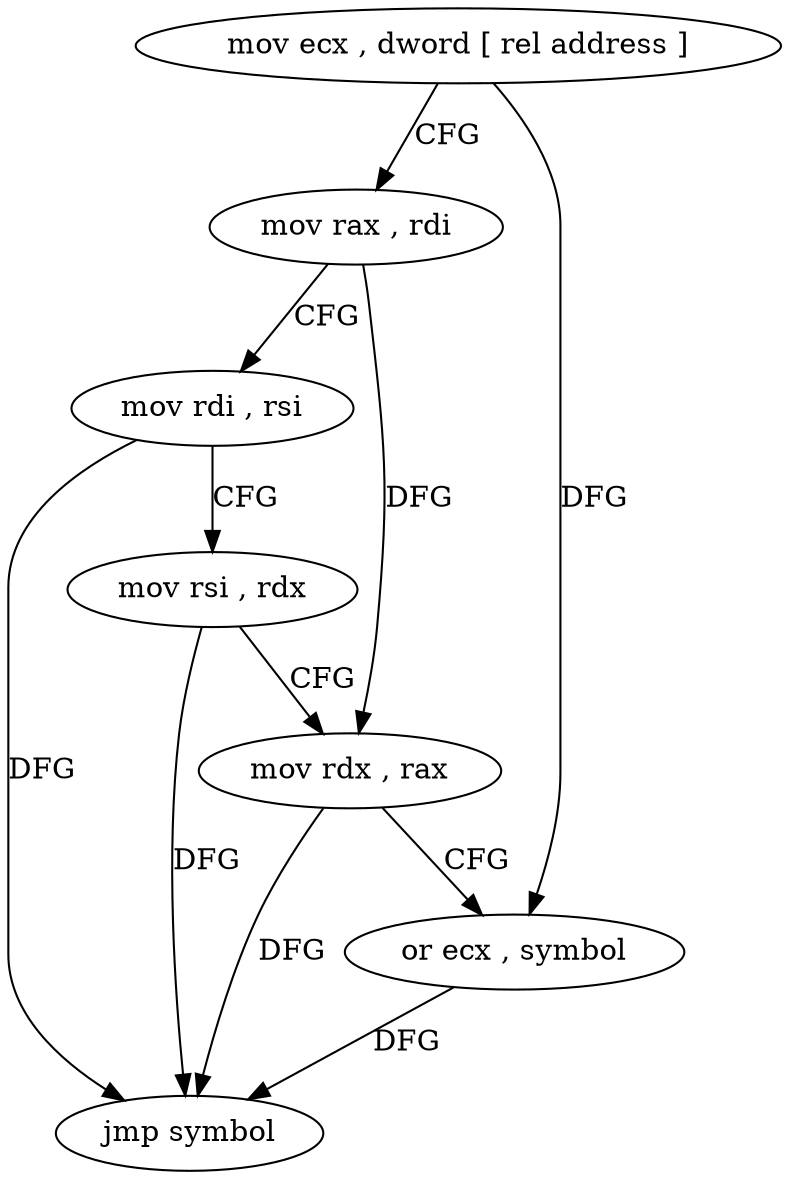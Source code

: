 digraph "func" {
"4254080" [label = "mov ecx , dword [ rel address ]" ]
"4254086" [label = "mov rax , rdi" ]
"4254089" [label = "mov rdi , rsi" ]
"4254092" [label = "mov rsi , rdx" ]
"4254095" [label = "mov rdx , rax" ]
"4254098" [label = "or ecx , symbol" ]
"4254104" [label = "jmp symbol" ]
"4254080" -> "4254086" [ label = "CFG" ]
"4254080" -> "4254098" [ label = "DFG" ]
"4254086" -> "4254089" [ label = "CFG" ]
"4254086" -> "4254095" [ label = "DFG" ]
"4254089" -> "4254092" [ label = "CFG" ]
"4254089" -> "4254104" [ label = "DFG" ]
"4254092" -> "4254095" [ label = "CFG" ]
"4254092" -> "4254104" [ label = "DFG" ]
"4254095" -> "4254098" [ label = "CFG" ]
"4254095" -> "4254104" [ label = "DFG" ]
"4254098" -> "4254104" [ label = "DFG" ]
}
